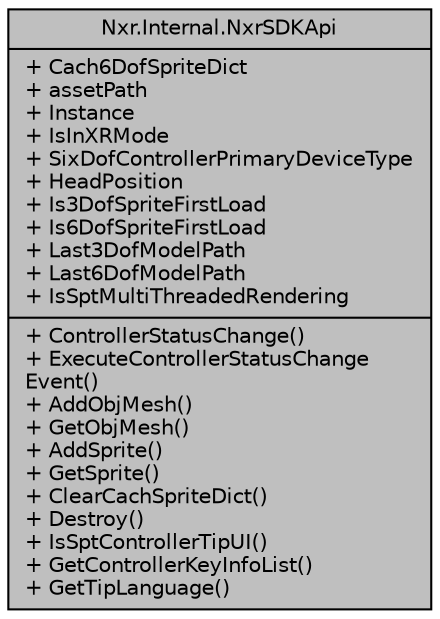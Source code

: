 digraph "Nxr.Internal.NxrSDKApi"
{
 // LATEX_PDF_SIZE
  edge [fontname="Helvetica",fontsize="10",labelfontname="Helvetica",labelfontsize="10"];
  node [fontname="Helvetica",fontsize="10",shape=record];
  Node1 [label="{Nxr.Internal.NxrSDKApi\n|+ Cach6DofSpriteDict\l+ assetPath\l+ Instance\l+ IsInXRMode\l+ SixDofControllerPrimaryDeviceType\l+ HeadPosition\l+ Is3DofSpriteFirstLoad\l+ Is6DofSpriteFirstLoad\l+ Last3DofModelPath\l+ Last6DofModelPath\l+ IsSptMultiThreadedRendering\l|+ ControllerStatusChange()\l+ ExecuteControllerStatusChange\lEvent()\l+ AddObjMesh()\l+ GetObjMesh()\l+ AddSprite()\l+ GetSprite()\l+ ClearCachSpriteDict()\l+ Destroy()\l+ IsSptControllerTipUI()\l+ GetControllerKeyInfoList()\l+ GetTipLanguage()\l}",height=0.2,width=0.4,color="black", fillcolor="grey75", style="filled", fontcolor="black",tooltip="Nxr SDK Api Global Single Instance"];
}
